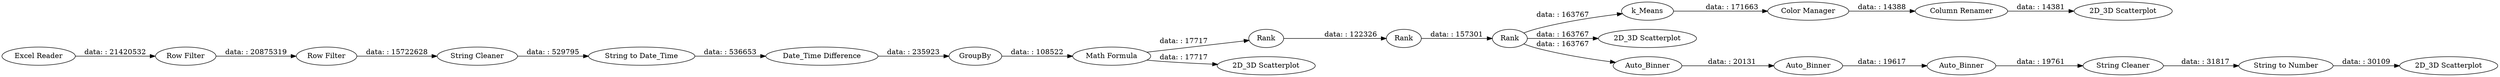 digraph {
	"-5688260026421166861_4" [label="String to Date_Time"]
	"-5688260026421166861_11" [label=Rank]
	"-5688260026421166861_16" [label=Auto_Binner]
	"-5688260026421166861_12" [label=Rank]
	"-5688260026421166861_10" [label=Rank]
	"-5688260026421166861_19" [label="String Cleaner"]
	"-5688260026421166861_21" [label="2D_3D Scatterplot"]
	"-5688260026421166861_22" [label=k_Means]
	"-5688260026421166861_17" [label=Auto_Binner]
	"-5688260026421166861_9" [label="2D_3D Scatterplot"]
	"-5688260026421166861_20" [label="String to Number"]
	"-5688260026421166861_7" [label="Row Filter"]
	"-5688260026421166861_24" [label="2D_3D Scatterplot"]
	"-5688260026421166861_6" [label=GroupBy]
	"-5688260026421166861_2" [label="Row Filter"]
	"-5688260026421166861_1" [label="Excel Reader"]
	"-5688260026421166861_25" [label="Column Renamer"]
	"-5688260026421166861_23" [label="Color Manager"]
	"-5688260026421166861_5" [label="Date_Time Difference"]
	"-5688260026421166861_8" [label="Math Formula"]
	"-5688260026421166861_13" [label="2D_3D Scatterplot"]
	"-5688260026421166861_15" [label=Auto_Binner]
	"-5688260026421166861_3" [label="String Cleaner"]
	"-5688260026421166861_12" -> "-5688260026421166861_22" [label="data: : 163767"]
	"-5688260026421166861_6" -> "-5688260026421166861_8" [label="data: : 108522"]
	"-5688260026421166861_8" -> "-5688260026421166861_10" [label="data: : 17717"]
	"-5688260026421166861_23" -> "-5688260026421166861_25" [label="data: : 14388"]
	"-5688260026421166861_12" -> "-5688260026421166861_13" [label="data: : 163767"]
	"-5688260026421166861_19" -> "-5688260026421166861_20" [label="data: : 31817"]
	"-5688260026421166861_10" -> "-5688260026421166861_11" [label="data: : 122326"]
	"-5688260026421166861_8" -> "-5688260026421166861_9" [label="data: : 17717"]
	"-5688260026421166861_15" -> "-5688260026421166861_16" [label="data: : 20131"]
	"-5688260026421166861_11" -> "-5688260026421166861_12" [label="data: : 157301"]
	"-5688260026421166861_3" -> "-5688260026421166861_4" [label="data: : 529795"]
	"-5688260026421166861_1" -> "-5688260026421166861_2" [label="data: : 21420532"]
	"-5688260026421166861_25" -> "-5688260026421166861_24" [label="data: : 14381"]
	"-5688260026421166861_20" -> "-5688260026421166861_21" [label="data: : 30109"]
	"-5688260026421166861_4" -> "-5688260026421166861_5" [label="data: : 536653"]
	"-5688260026421166861_22" -> "-5688260026421166861_23" [label="data: : 171663"]
	"-5688260026421166861_5" -> "-5688260026421166861_6" [label="data: : 235923"]
	"-5688260026421166861_12" -> "-5688260026421166861_15" [label="data: : 163767"]
	"-5688260026421166861_2" -> "-5688260026421166861_7" [label="data: : 20875319"]
	"-5688260026421166861_16" -> "-5688260026421166861_17" [label="data: : 19617"]
	"-5688260026421166861_17" -> "-5688260026421166861_19" [label="data: : 19761"]
	"-5688260026421166861_7" -> "-5688260026421166861_3" [label="data: : 15722628"]
	rankdir=LR
}
